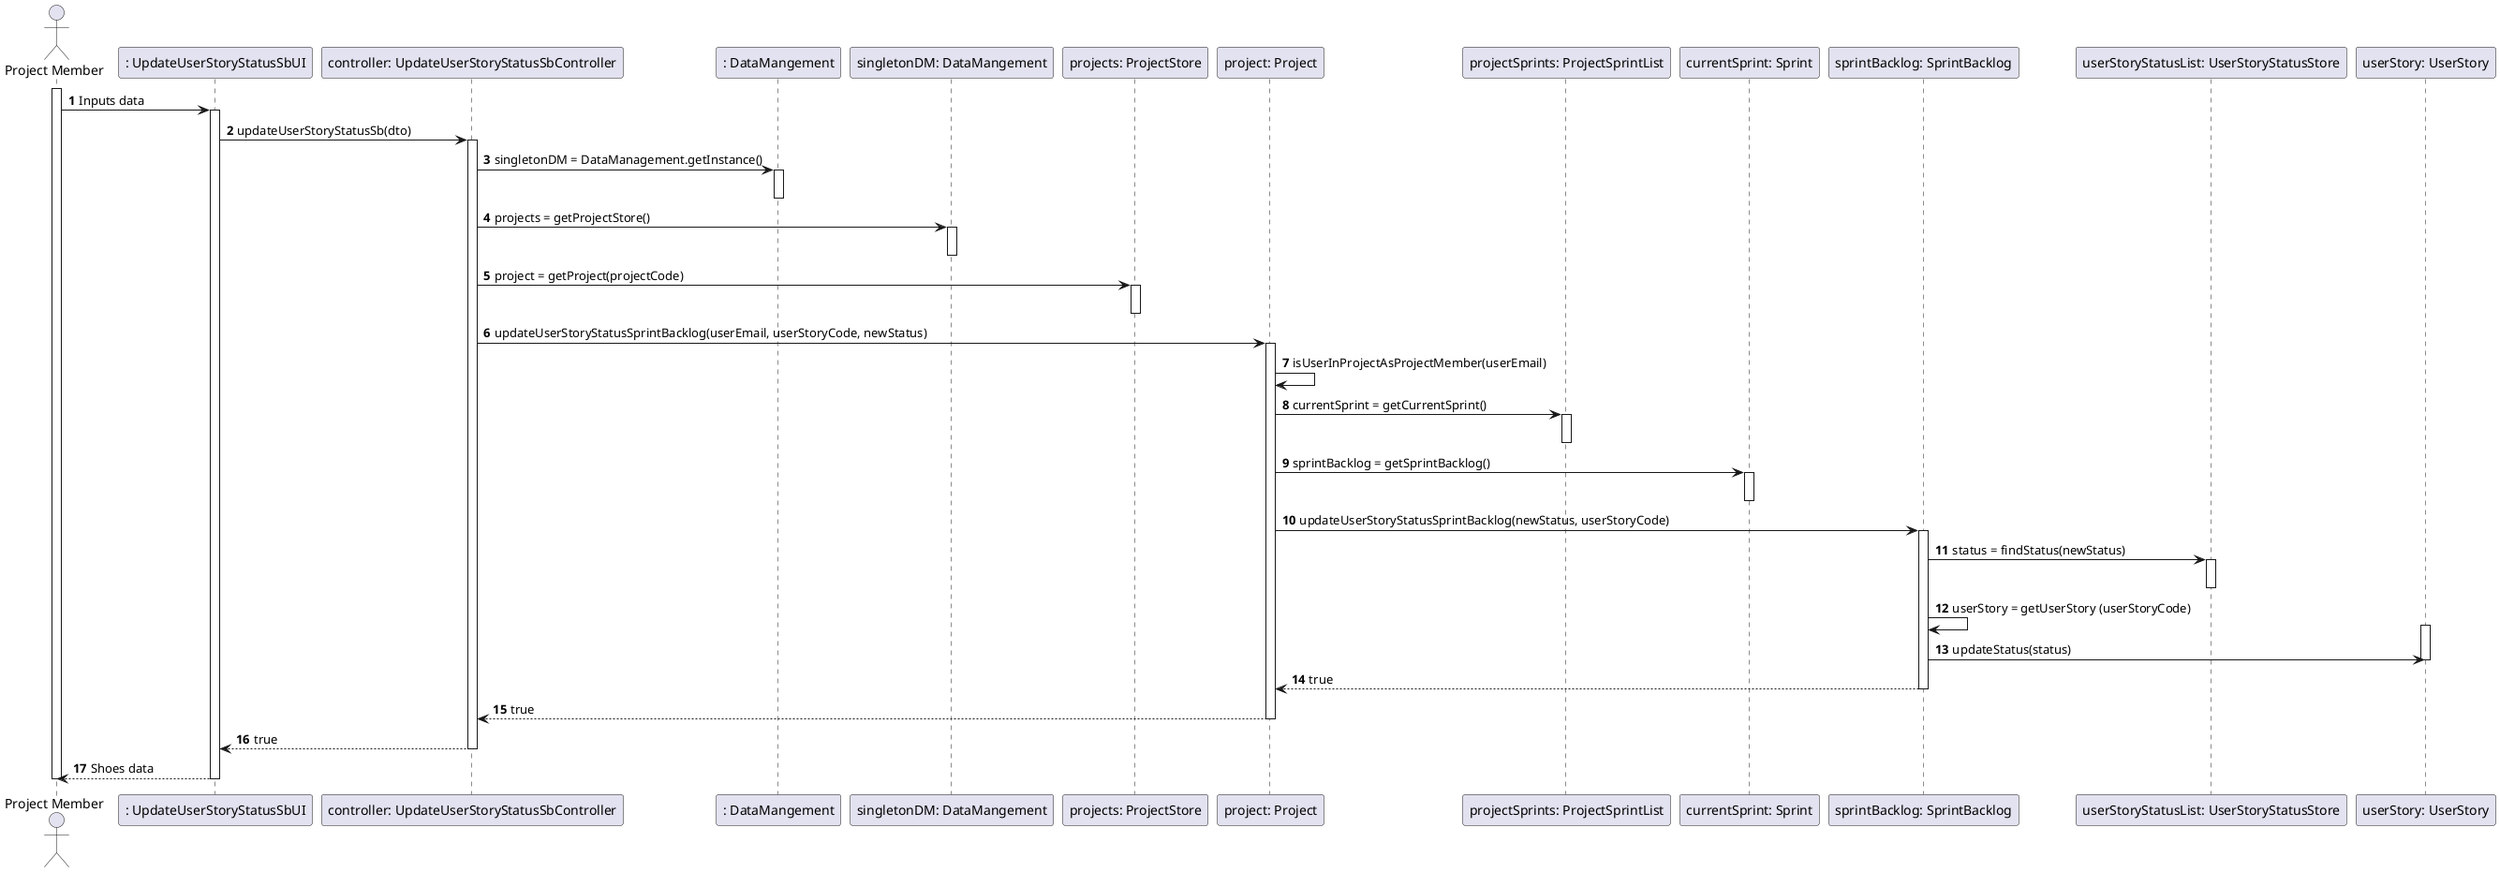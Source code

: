 @startuml
'https://plantuml.com/sequence-diagram

autonumber
actor "Project Member" as pm
participant ": UpdateUserStoryStatusSbUI" as ui
participant "controller: UpdateUserStoryStatusSbController" as controller
participant ": DataMangement" as dataManagement
participant "singletonDM: DataMangement" as singleton
participant "projects: ProjectStore" as projectStore
participant "project: Project" as project
participant "projectSprints: ProjectSprintList" as projectSprints
participant "currentSprint: Sprint" as currentSprint
participant "sprintBacklog: SprintBacklog" as sprintBacklog
participant "userStoryStatusList: UserStoryStatusStore" as statusList
participant "userStory: UserStory" as userStory

activate pm
pm -> ui : Inputs data
activate ui

ui -> controller : updateUserStoryStatusSb(dto)
activate controller

controller -> dataManagement : singletonDM = DataManagement.getInstance()
activate dataManagement
deactivate dataManagement

controller -> singleton : projects = getProjectStore()
activate singleton
deactivate singleton

controller -> projectStore : project = getProject(projectCode)
activate projectStore
deactivate projectStore

controller -> project : updateUserStoryStatusSprintBacklog(userEmail, userStoryCode, newStatus)
activate project

project -> project : isUserInProjectAsProjectMember(userEmail)
project -> projectSprints : currentSprint = getCurrentSprint()
activate projectSprints
deactivate projectSprints

project -> currentSprint : sprintBacklog = getSprintBacklog()
activate currentSprint
deactivate currentSprint

project -> sprintBacklog : updateUserStoryStatusSprintBacklog(newStatus, userStoryCode)
activate sprintBacklog

sprintBacklog -> statusList : status = findStatus(newStatus)
activate statusList
deactivate statusList

sprintBacklog -> sprintBacklog : userStory = getUserStory (userStoryCode)
activate userStory
sprintBacklog -> userStory : updateStatus(status)
deactivate userStory

sprintBacklog --> project : true
deactivate sprintBacklog

project --> controller : true
deactivate project

controller --> ui : true
deactivate controller

ui --> pm : Shoes data
deactivate ui
deactivate pm
@enduml